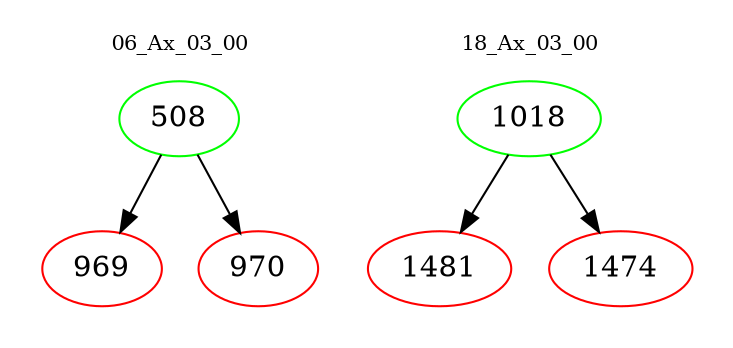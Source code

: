 digraph{
subgraph cluster_0 {
color = white
label = "06_Ax_03_00";
fontsize=10;
T0_508 [label="508", color="green"]
T0_508 -> T0_969 [color="black"]
T0_969 [label="969", color="red"]
T0_508 -> T0_970 [color="black"]
T0_970 [label="970", color="red"]
}
subgraph cluster_1 {
color = white
label = "18_Ax_03_00";
fontsize=10;
T1_1018 [label="1018", color="green"]
T1_1018 -> T1_1481 [color="black"]
T1_1481 [label="1481", color="red"]
T1_1018 -> T1_1474 [color="black"]
T1_1474 [label="1474", color="red"]
}
}
